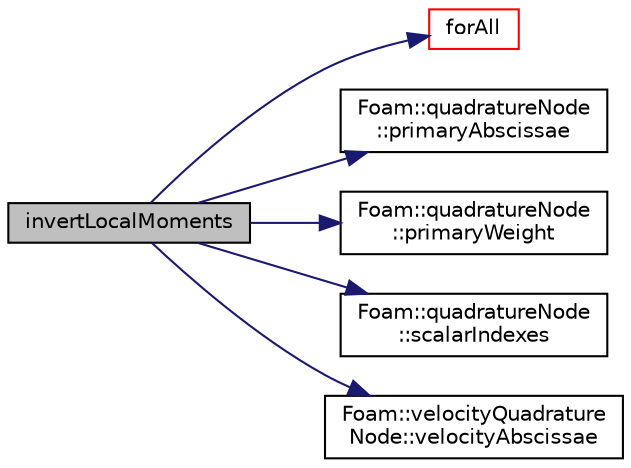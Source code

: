 digraph "invertLocalMoments"
{
  bgcolor="transparent";
  edge [fontname="Helvetica",fontsize="10",labelfontname="Helvetica",labelfontsize="10"];
  node [fontname="Helvetica",fontsize="10",shape=record];
  rankdir="LR";
  Node45 [label="invertLocalMoments",height=0.2,width=0.4,color="black", fillcolor="grey75", style="filled", fontcolor="black"];
  Node45 -> Node46 [color="midnightblue",fontsize="10",style="solid",fontname="Helvetica"];
  Node46 [label="forAll",height=0.2,width=0.4,color="red",URL="$a01697.html#a661071c857206cff08f25e78275fc863"];
  Node45 -> Node57 [color="midnightblue",fontsize="10",style="solid",fontname="Helvetica"];
  Node57 [label="Foam::quadratureNode\l::primaryAbscissae",height=0.2,width=0.4,color="black",URL="$a02240.html#a44294a401aa4b4cd33e56b6d61967ae6",tooltip="Const access to the scalar abscissa of the node. "];
  Node45 -> Node58 [color="midnightblue",fontsize="10",style="solid",fontname="Helvetica"];
  Node58 [label="Foam::quadratureNode\l::primaryWeight",height=0.2,width=0.4,color="black",URL="$a02240.html#ae744e0be2351d524d75803ea51fe5f69",tooltip="Const access to the weight of the node. "];
  Node45 -> Node59 [color="midnightblue",fontsize="10",style="solid",fontname="Helvetica"];
  Node59 [label="Foam::quadratureNode\l::scalarIndexes",height=0.2,width=0.4,color="black",URL="$a02240.html#abc03e1012f6daada425c85edc8c58376",tooltip="Return abscissa indexes. "];
  Node45 -> Node60 [color="midnightblue",fontsize="10",style="solid",fontname="Helvetica"];
  Node60 [label="Foam::velocityQuadrature\lNode::velocityAbscissae",height=0.2,width=0.4,color="black",URL="$a02248.html#af1246788ffe9fb394b0c4095f2322d42",tooltip="Const access to the velocity abscissa of the node. "];
}
